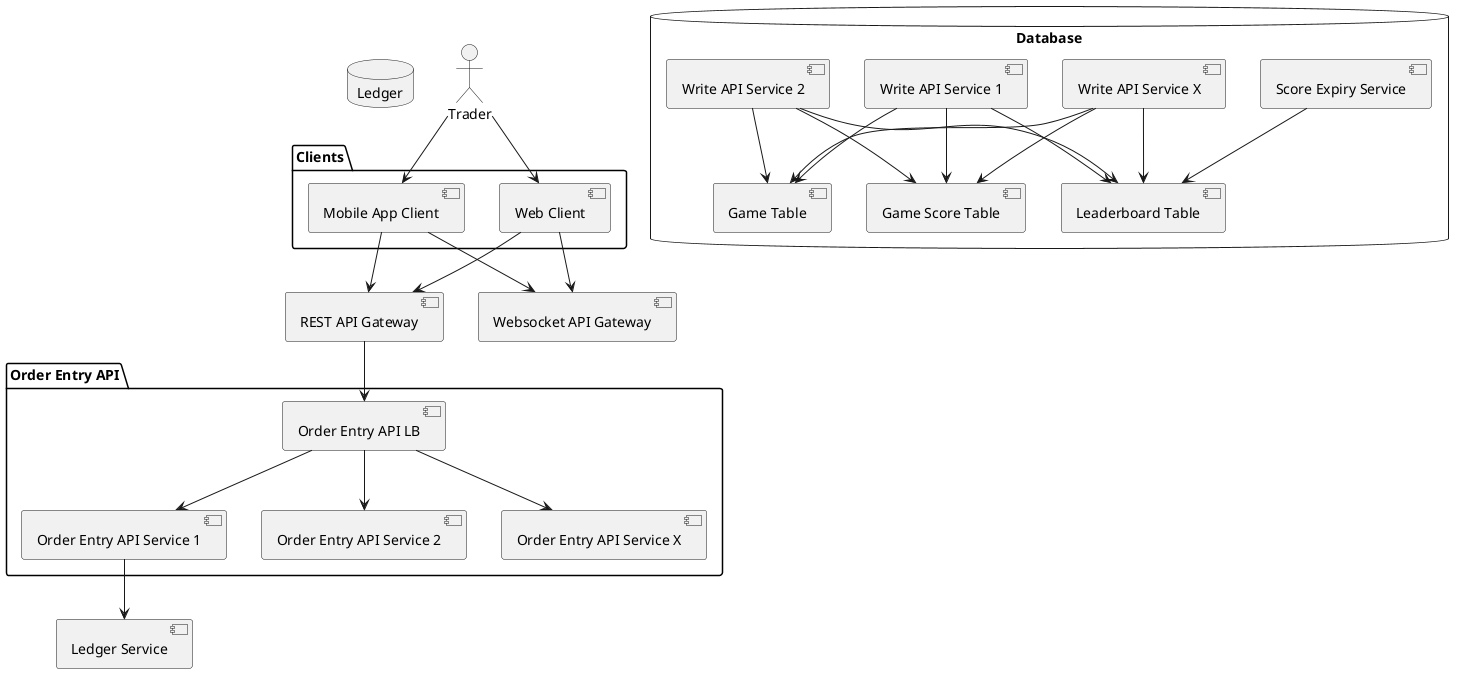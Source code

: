 @startuml Exchange System Design Architecture
actor Trader
top to bottom direction

package "Clients" {
    Trader --> [Web Client]
    Trader --> [Mobile App Client]
}

[Web Client] --> [REST API Gateway]
[Mobile App Client] --> [REST API Gateway]

[Web Client] --> [Websocket API Gateway]
[Mobile App Client] --> [Websocket API Gateway]


package "Order Entry API" {
    [REST API Gateway] --> [Order Entry API LB]
    [Order Entry API LB] --> [Order Entry API Service 1]
    [Order Entry API LB] --> [Order Entry API Service 2]
    [Order Entry API LB] --> [Order Entry API Service X]
}

[Order Entry API Service 1] --> [Ledger Service]

database "Ledger" {

    
}

database "Database" {
    [Score Expiry Service] --> [Leaderboard Table]

    [Write API Service 1] --> [Leaderboard Table]
    [Write API Service 2] --> [Leaderboard Table]
    [Write API Service X] --> [Leaderboard Table]

    [Write API Service 1] --> [Game Table]
    [Write API Service 2] --> [Game Table]
    [Write API Service X] --> [Game Table]

    [Write API Service 1] --> [Game Score Table]
    [Write API Service 2] --> [Game Score Table]
    [Write API Service X] --> [Game Score Table]
}
@enduml
